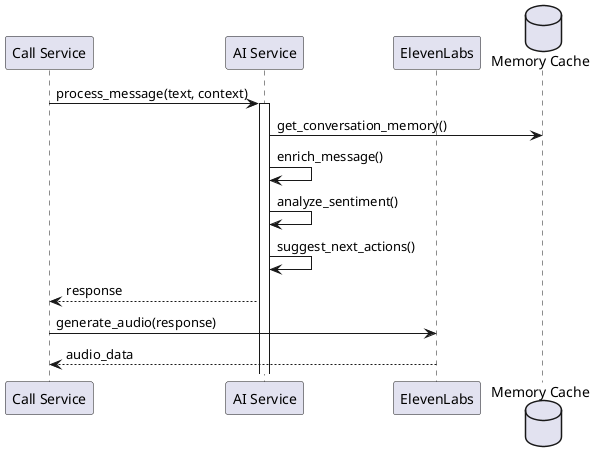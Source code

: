 @startuml AI Flow
participant "Call Service" as CS
participant "AI Service" as AI
participant "ElevenLabs" as EL
database "Memory Cache" as MC

CS -> AI: process_message(text, context)
activate AI
AI -> MC: get_conversation_memory()
AI -> AI: enrich_message()
AI -> AI: analyze_sentiment()
AI -> AI: suggest_next_actions()
AI --> CS: response
CS -> EL: generate_audio(response)
EL --> CS: audio_data
@enduml

